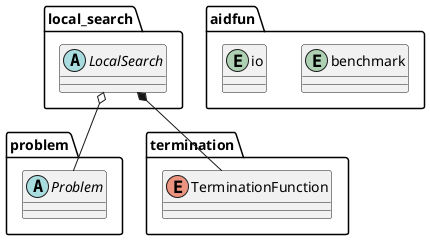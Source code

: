 @startuml
    package local_search{
        abstract LocalSearch
    } 
    package problem{
        abstract Problem
    }
    package termination{
        enum TerminationFunction
    }
    package aidfun{
        entity benchmark
        entity io
    }
    LocalSearch o-- Problem
    LocalSearch *-- TerminationFunction
@enduml